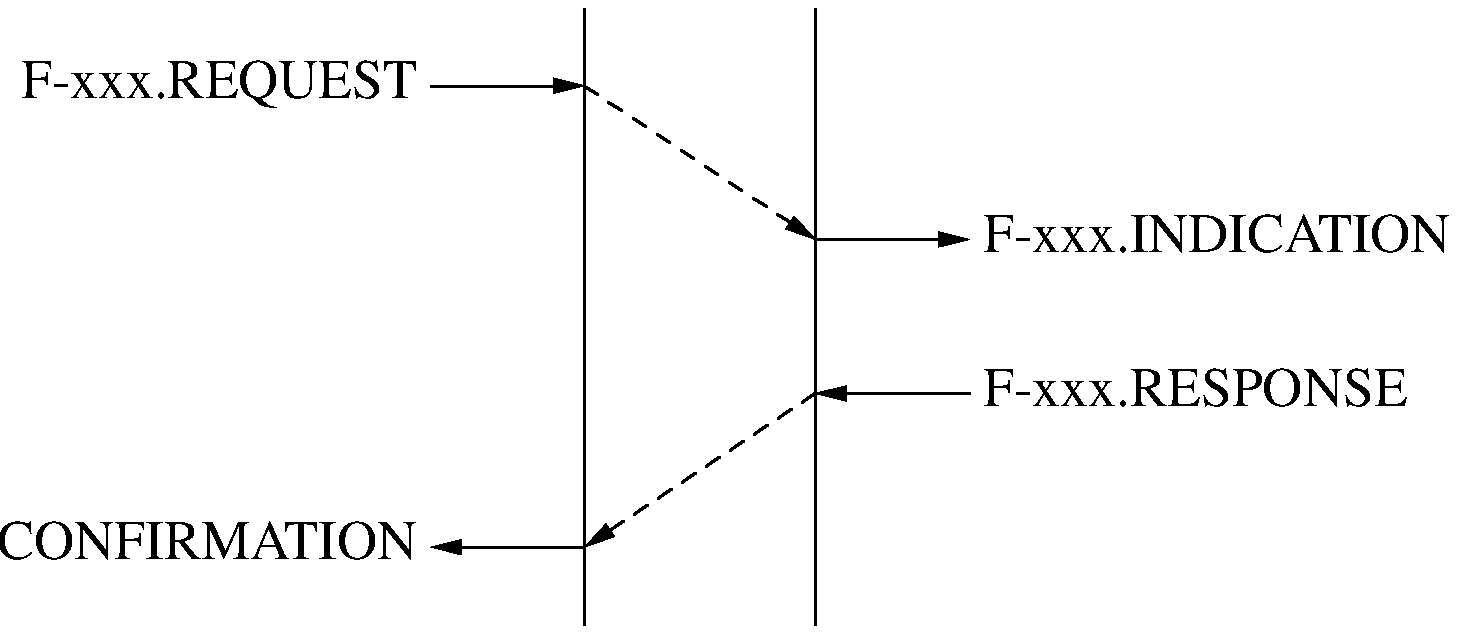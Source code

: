 .PS 5.0i
.ps 20
## figure 5
## SERVICE PRIMITIVES (cont.)
B1a:	box invis
B1b:	box invis with .n at B1a.c
B1c:	box invis with .n at B1b.s
B1d:	box invis with .n at B1c.s
B15:	box invis with .n at B1d.c
	line from B1a.nw to B15.sw; line from B1a.ne to B15.se
##
REQ:	box invis with .e at (B1b.nw.x-linewid, B1b.nw.y)
	move to REQ.e; "F-xxx.REQUEST\ " rjust
	arrow from REQ.e to B1b.nw
	arrow from B1b.nw to B1b.se dashed
IND:	box invis with .w at (B1b.se.x+linewid, B1b.se.y)
	move to IND.w; "\ F-xxx.INDICATION" ljust
	arrow from B1b.se to IND.w
RSP:	box invis with .w at (B1d.ne.x+linewid, B1d.ne.y)
	move to RSP.w; "\ F-xxx.RESPONSE" ljust
	arrow from RSP.w to B1d.ne
	arrow from B1d.ne to B1d.sw dashed
CNF:	box invis with .e at (B1d.sw.x-linewid, B1d.sw.y)
	move to CNF.e; "F-xxx.CONFIRMATION\ " rjust
	arrow from B1d.sw to CNF.e
##
.PE
